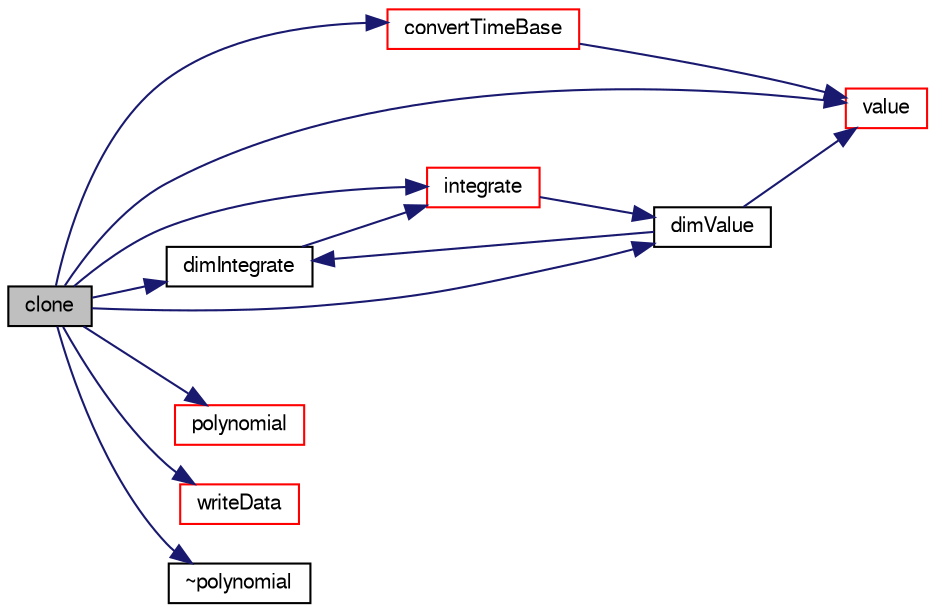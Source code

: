 digraph "clone"
{
  bgcolor="transparent";
  edge [fontname="FreeSans",fontsize="10",labelfontname="FreeSans",labelfontsize="10"];
  node [fontname="FreeSans",fontsize="10",shape=record];
  rankdir="LR";
  Node363 [label="clone",height=0.2,width=0.4,color="black", fillcolor="grey75", style="filled", fontcolor="black"];
  Node363 -> Node364 [color="midnightblue",fontsize="10",style="solid",fontname="FreeSans"];
  Node364 [label="convertTimeBase",height=0.2,width=0.4,color="red",URL="$a27666.html#af4b04bcaf124d852d36e028312c3c9a6",tooltip="Convert time. "];
  Node364 -> Node365 [color="midnightblue",fontsize="10",style="solid",fontname="FreeSans"];
  Node365 [label="value",height=0.2,width=0.4,color="red",URL="$a27666.html#a684fae4be61ba8b53a519919819c6908",tooltip="Return polynomial value. "];
  Node363 -> Node372 [color="midnightblue",fontsize="10",style="solid",fontname="FreeSans"];
  Node372 [label="dimIntegrate",height=0.2,width=0.4,color="black",URL="$a27666.html#a223fa8f20707f9151afacb2063f53673",tooltip="Integrate between two values and return dimensioned type. "];
  Node372 -> Node373 [color="midnightblue",fontsize="10",style="solid",fontname="FreeSans"];
  Node373 [label="integrate",height=0.2,width=0.4,color="red",URL="$a27666.html#a37e3cfd56f901dc5a83297cdbba7a742",tooltip="Integrate between two (scalar) values. "];
  Node373 -> Node374 [color="midnightblue",fontsize="10",style="solid",fontname="FreeSans"];
  Node374 [label="dimValue",height=0.2,width=0.4,color="black",URL="$a27666.html#a33bdabe31b69c13f56c129eafc181ac6",tooltip="Return dimensioned constant value. "];
  Node374 -> Node365 [color="midnightblue",fontsize="10",style="solid",fontname="FreeSans"];
  Node374 -> Node372 [color="midnightblue",fontsize="10",style="solid",fontname="FreeSans"];
  Node363 -> Node374 [color="midnightblue",fontsize="10",style="solid",fontname="FreeSans"];
  Node363 -> Node373 [color="midnightblue",fontsize="10",style="solid",fontname="FreeSans"];
  Node363 -> Node375 [color="midnightblue",fontsize="10",style="solid",fontname="FreeSans"];
  Node375 [label="polynomial",height=0.2,width=0.4,color="red",URL="$a27666.html#ae37259303ab4d170e97914b37dde68f4"];
  Node363 -> Node365 [color="midnightblue",fontsize="10",style="solid",fontname="FreeSans"];
  Node363 -> Node674 [color="midnightblue",fontsize="10",style="solid",fontname="FreeSans"];
  Node674 [label="writeData",height=0.2,width=0.4,color="red",URL="$a27666.html#a4a9a5e81ef203c89a365d47f0acc39b9",tooltip="Write in dictionary format. "];
  Node363 -> Node677 [color="midnightblue",fontsize="10",style="solid",fontname="FreeSans"];
  Node677 [label="~polynomial",height=0.2,width=0.4,color="black",URL="$a27666.html#a33d9381c32926f2c090cde580ed3fc85",tooltip="Destructor. "];
}
